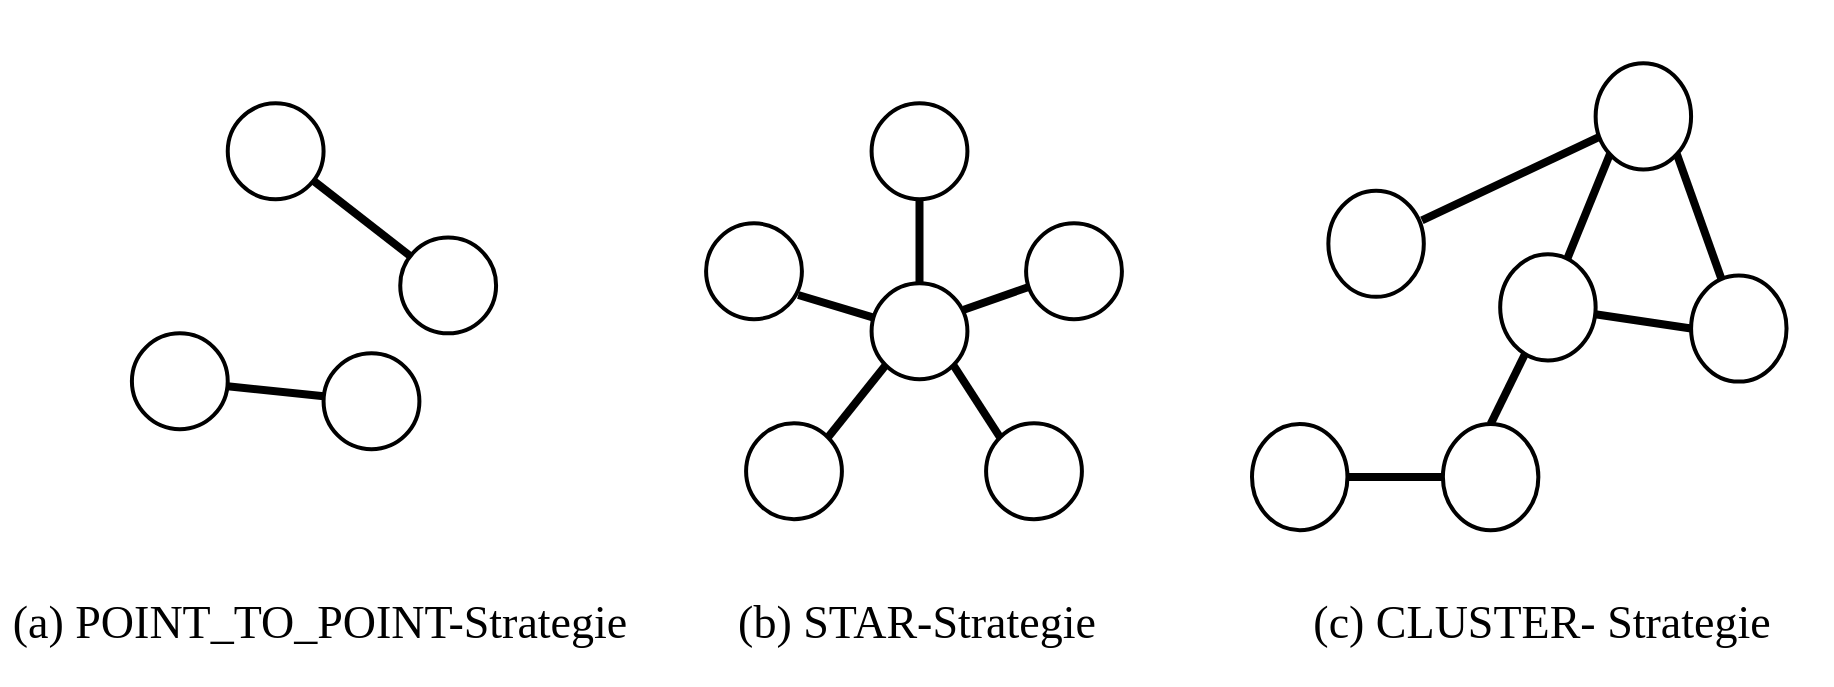 <mxfile version="13.0.3" type="device"><diagram id="8oiGcAOSxjCxpvHxyeL3" name="Page-1"><mxGraphModel dx="1865" dy="607" grid="1" gridSize="10" guides="1" tooltips="1" connect="1" arrows="0" fold="1" page="1" pageScale="1" pageWidth="827" pageHeight="1169" math="0" shadow="0"><root><mxCell id="0"/><mxCell id="1" parent="0"/><mxCell id="0NDT8ZAMR_0N1_zEedJw-1" value="" style="rounded=0;whiteSpace=wrap;html=1;strokeColor=none;strokeWidth=2;fillColor=#ffffff;fontColor=#000000;" vertex="1" parent="1"><mxGeometry x="-713" y="190" width="300" height="340" as="geometry"/></mxCell><mxCell id="0NDT8ZAMR_0N1_zEedJw-2" value="" style="ellipse;whiteSpace=wrap;html=1;strokeColor=#000000;fillColor=#FFFFFF;strokeWidth=2;fontColor=#000000;" vertex="1" parent="1"><mxGeometry x="-654.049" y="355.677" width="47.917" height="47.917" as="geometry"/></mxCell><mxCell id="0NDT8ZAMR_0N1_zEedJw-3" value="" style="ellipse;whiteSpace=wrap;html=1;strokeColor=#000000;strokeWidth=2;fontColor=#000000;" vertex="1" parent="1"><mxGeometry x="-519.877" y="307.763" width="47.917" height="47.917" as="geometry"/></mxCell><mxCell id="0NDT8ZAMR_0N1_zEedJw-4" value="" style="ellipse;whiteSpace=wrap;html=1;strokeColor=#000000;strokeWidth=2;fontColor=#000000;" vertex="1" parent="1"><mxGeometry x="-558.214" y="365.683" width="47.917" height="47.917" as="geometry"/></mxCell><mxCell id="0NDT8ZAMR_0N1_zEedJw-5" value="" style="ellipse;whiteSpace=wrap;html=1;strokeColor=#000000;strokeWidth=2;fontColor=#000000;" vertex="1" parent="1"><mxGeometry x="-606.129" y="240.68" width="47.917" height="47.917" as="geometry"/></mxCell><mxCell id="0NDT8ZAMR_0N1_zEedJw-6" value="" style="endArrow=none;html=1;strokeWidth=4;fillColor=#1ba1e2;strokeColor=#000000;fontColor=#000000;" edge="1" parent="1" source="0NDT8ZAMR_0N1_zEedJw-4" target="0NDT8ZAMR_0N1_zEedJw-2"><mxGeometry width="50" height="50" relative="1" as="geometry"><mxPoint x="-623.957" y="438.22" as="sourcePoint"/><mxPoint x="-602.38" y="425.68" as="targetPoint"/></mxGeometry></mxCell><mxCell id="0NDT8ZAMR_0N1_zEedJw-7" value="" style="endArrow=none;html=1;strokeWidth=4;fillColor=#1ba1e2;strokeColor=#000000;fontColor=#000000;" edge="1" parent="1" source="0NDT8ZAMR_0N1_zEedJw-3" target="0NDT8ZAMR_0N1_zEedJw-5"><mxGeometry width="50" height="50" relative="1" as="geometry"><mxPoint x="-504.3" y="406.63" as="sourcePoint"/><mxPoint x="-539.047" y="365.261" as="targetPoint"/></mxGeometry></mxCell><mxCell id="0NDT8ZAMR_0N1_zEedJw-22" value="" style="group;fontColor=#000000;strokeColor=none;fontSize=15;" vertex="1" connectable="0" parent="1"><mxGeometry x="-94" y="220.68" width="290" height="310" as="geometry"/></mxCell><mxCell id="0NDT8ZAMR_0N1_zEedJw-23" value="" style="rounded=0;whiteSpace=wrap;html=1;strokeColor=none;strokeWidth=2;fillColor=#FFFFFF;fontColor=#000000;" vertex="1" parent="0NDT8ZAMR_0N1_zEedJw-22"><mxGeometry x="-16" y="-31.67" width="300" height="341.67" as="geometry"/></mxCell><mxCell id="0NDT8ZAMR_0N1_zEedJw-24" value="" style="ellipse;whiteSpace=wrap;html=1;strokeColor=#000000;strokeWidth=2;fontColor=#000000;" vertex="1" parent="0NDT8ZAMR_0N1_zEedJw-22"><mxGeometry x="38.181" y="63.652" width="47.727" height="53.044" as="geometry"/></mxCell><mxCell id="0NDT8ZAMR_0N1_zEedJw-25" value="" style="ellipse;whiteSpace=wrap;html=1;strokeColor=#000000;fillColor=#FFFFFF;strokeWidth=2;fontColor=#000000;" vertex="1" parent="0NDT8ZAMR_0N1_zEedJw-22"><mxGeometry x="171.816" width="47.727" height="53.044" as="geometry"/></mxCell><mxCell id="0NDT8ZAMR_0N1_zEedJw-26" value="" style="ellipse;whiteSpace=wrap;html=1;strokeColor=#000000;strokeWidth=2;fontColor=#000000;" vertex="1" parent="0NDT8ZAMR_0N1_zEedJw-22"><mxGeometry x="124.09" y="95.479" width="47.727" height="53.044" as="geometry"/></mxCell><mxCell id="0NDT8ZAMR_0N1_zEedJw-27" value="" style="ellipse;whiteSpace=wrap;html=1;strokeColor=#000000;strokeWidth=2;fontColor=#000000;" vertex="1" parent="0NDT8ZAMR_0N1_zEedJw-22"><mxGeometry y="180.349" width="47.727" height="53.044" as="geometry"/></mxCell><mxCell id="0NDT8ZAMR_0N1_zEedJw-28" value="" style="ellipse;whiteSpace=wrap;html=1;strokeColor=#000000;strokeWidth=2;fontColor=#000000;" vertex="1" parent="0NDT8ZAMR_0N1_zEedJw-22"><mxGeometry x="219.543" y="106.087" width="47.727" height="53.044" as="geometry"/></mxCell><mxCell id="0NDT8ZAMR_0N1_zEedJw-29" value="" style="ellipse;whiteSpace=wrap;html=1;strokeColor=#000000;strokeWidth=2;fontColor=#000000;" vertex="1" parent="0NDT8ZAMR_0N1_zEedJw-22"><mxGeometry x="95.454" y="180.349" width="47.727" height="53.044" as="geometry"/></mxCell><mxCell id="0NDT8ZAMR_0N1_zEedJw-30" value="" style="endArrow=none;html=1;strokeWidth=4;fillColor=#1ba1e2;strokeColor=#000000;entryX=1;entryY=1;entryDx=0;entryDy=0;fontColor=#000000;" edge="1" parent="0NDT8ZAMR_0N1_zEedJw-22" source="0NDT8ZAMR_0N1_zEedJw-28" target="0NDT8ZAMR_0N1_zEedJw-25"><mxGeometry width="50" height="50" relative="1" as="geometry"><mxPoint x="49.06" y="197.459" as="sourcePoint"/><mxPoint x="84.512" y="152.569" as="targetPoint"/></mxGeometry></mxCell><mxCell id="0NDT8ZAMR_0N1_zEedJw-31" value="" style="endArrow=none;html=1;strokeWidth=4;fillColor=#1ba1e2;strokeColor=#000000;entryX=0.98;entryY=0.28;entryDx=0;entryDy=0;entryPerimeter=0;fontColor=#000000;" edge="1" parent="0NDT8ZAMR_0N1_zEedJw-22" source="0NDT8ZAMR_0N1_zEedJw-25" target="0NDT8ZAMR_0N1_zEedJw-24"><mxGeometry width="50" height="50" relative="1" as="geometry"><mxPoint x="263.695" y="148.517" as="sourcePoint"/><mxPoint x="229.086" y="102.722" as="targetPoint"/></mxGeometry></mxCell><mxCell id="0NDT8ZAMR_0N1_zEedJw-32" value="" style="endArrow=none;html=1;strokeWidth=4;fillColor=#1ba1e2;strokeColor=#000000;entryX=1;entryY=0.5;entryDx=0;entryDy=0;fontColor=#000000;" edge="1" parent="0NDT8ZAMR_0N1_zEedJw-22" source="0NDT8ZAMR_0N1_zEedJw-29" target="0NDT8ZAMR_0N1_zEedJw-27"><mxGeometry width="50" height="50" relative="1" as="geometry"><mxPoint x="143.181" y="137.912" as="sourcePoint"/><mxPoint x="54.437" y="179.574" as="targetPoint"/></mxGeometry></mxCell><mxCell id="0NDT8ZAMR_0N1_zEedJw-33" value="" style="endArrow=none;html=1;strokeWidth=4;fillColor=#1ba1e2;strokeColor=#000000;entryX=0.5;entryY=0;entryDx=0;entryDy=0;fontColor=#000000;" edge="1" parent="0NDT8ZAMR_0N1_zEedJw-22" source="0NDT8ZAMR_0N1_zEedJw-26" target="0NDT8ZAMR_0N1_zEedJw-29"><mxGeometry width="50" height="50" relative="1" as="geometry"><mxPoint x="192.788" y="58.06" as="sourcePoint"/><mxPoint x="104.044" y="99.722" as="targetPoint"/></mxGeometry></mxCell><mxCell id="0NDT8ZAMR_0N1_zEedJw-34" value="" style="endArrow=none;html=1;strokeWidth=4;fillColor=#1ba1e2;strokeColor=#000000;exitX=0;exitY=1;exitDx=0;exitDy=0;fontColor=#000000;" edge="1" parent="0NDT8ZAMR_0N1_zEedJw-22" source="0NDT8ZAMR_0N1_zEedJw-25" target="0NDT8ZAMR_0N1_zEedJw-26"><mxGeometry width="50" height="50" relative="1" as="geometry"><mxPoint x="184.351" y="68.446" as="sourcePoint"/><mxPoint x="162.271" y="154.336" as="targetPoint"/></mxGeometry></mxCell><mxCell id="0NDT8ZAMR_0N1_zEedJw-35" value="" style="endArrow=none;html=1;strokeWidth=4;fillColor=#1ba1e2;strokeColor=#000000;exitX=0;exitY=0.5;exitDx=0;exitDy=0;fontColor=#000000;" edge="1" parent="0NDT8ZAMR_0N1_zEedJw-22" source="0NDT8ZAMR_0N1_zEedJw-28" target="0NDT8ZAMR_0N1_zEedJw-26"><mxGeometry width="50" height="50" relative="1" as="geometry"><mxPoint x="240.993" y="169.124" as="sourcePoint"/><mxPoint x="219.543" y="244.616" as="targetPoint"/></mxGeometry></mxCell><mxCell id="0NDT8ZAMR_0N1_zEedJw-67" value="&lt;span style=&quot;font-family: &amp;quot;times new roman&amp;quot;; font-size: 23px; font-style: normal; font-weight: 400; letter-spacing: normal; text-indent: 0px; text-transform: none; word-spacing: 0px; float: none; display: inline;&quot;&gt;(c) CLUSTER- Strategie&lt;/span&gt;" style="text;whiteSpace=wrap;html=1;fontSize=23;fontFamily=Courier New;fontColor=#000000;align=center;" vertex="1" parent="0NDT8ZAMR_0N1_zEedJw-22"><mxGeometry y="259.32" width="290" height="40" as="geometry"/></mxCell><mxCell id="0NDT8ZAMR_0N1_zEedJw-51" value="" style="rounded=0;whiteSpace=wrap;html=1;strokeColor=none;strokeWidth=2;fillColor=#ffffff;fontColor=#000000;" vertex="1" parent="1"><mxGeometry x="-413" y="190" width="300" height="340" as="geometry"/></mxCell><mxCell id="0NDT8ZAMR_0N1_zEedJw-63" value="" style="group" vertex="1" connectable="0" parent="1"><mxGeometry x="-366.959" y="240.677" width="207.917" height="207.917" as="geometry"/></mxCell><mxCell id="0NDT8ZAMR_0N1_zEedJw-52" value="" style="ellipse;whiteSpace=wrap;html=1;strokeColor=#000000;fillColor=#FFFFFF;strokeWidth=2;fontColor=#000000;" vertex="1" parent="0NDT8ZAMR_0N1_zEedJw-63"><mxGeometry x="160" y="60" width="47.917" height="47.917" as="geometry"/></mxCell><mxCell id="0NDT8ZAMR_0N1_zEedJw-53" value="" style="ellipse;whiteSpace=wrap;html=1;strokeColor=#000000;fillColor=#FFFFFF;strokeWidth=2;fontColor=#000000;" vertex="1" parent="0NDT8ZAMR_0N1_zEedJw-63"><mxGeometry x="140" y="160" width="47.917" height="47.917" as="geometry"/></mxCell><mxCell id="0NDT8ZAMR_0N1_zEedJw-54" value="" style="ellipse;whiteSpace=wrap;html=1;strokeColor=#000000;fillColor=#FFFFFF;strokeWidth=2;fontColor=#000000;" vertex="1" parent="0NDT8ZAMR_0N1_zEedJw-63"><mxGeometry x="20" y="160" width="47.917" height="47.917" as="geometry"/></mxCell><mxCell id="0NDT8ZAMR_0N1_zEedJw-55" value="" style="ellipse;whiteSpace=wrap;html=1;strokeColor=#000000;fillColor=#FFFFFF;strokeWidth=2;fontColor=#000000;" vertex="1" parent="0NDT8ZAMR_0N1_zEedJw-63"><mxGeometry y="60" width="47.917" height="47.917" as="geometry"/></mxCell><mxCell id="0NDT8ZAMR_0N1_zEedJw-56" value="" style="ellipse;whiteSpace=wrap;html=1;strokeColor=#000000;fillColor=#FFFFFF;strokeWidth=2;fontColor=#000000;" vertex="1" parent="0NDT8ZAMR_0N1_zEedJw-63"><mxGeometry x="82.75" width="47.917" height="47.917" as="geometry"/></mxCell><mxCell id="0NDT8ZAMR_0N1_zEedJw-57" value="" style="ellipse;whiteSpace=wrap;html=1;strokeColor=#000000;fillColor=#FFFFFF;strokeWidth=2;fontColor=#000000;" vertex="1" parent="0NDT8ZAMR_0N1_zEedJw-63"><mxGeometry x="82.75" y="90" width="47.917" height="47.917" as="geometry"/></mxCell><mxCell id="0NDT8ZAMR_0N1_zEedJw-58" value="" style="endArrow=none;html=1;strokeWidth=4;fillColor=#1ba1e2;strokeColor=#000000;fontColor=#000000;entryX=0.962;entryY=0.275;entryDx=0;entryDy=0;entryPerimeter=0;" edge="1" parent="0NDT8ZAMR_0N1_zEedJw-63" source="0NDT8ZAMR_0N1_zEedJw-52" target="0NDT8ZAMR_0N1_zEedJw-57"><mxGeometry width="50" height="50" relative="1" as="geometry"><mxPoint x="324.899" y="-183.38" as="sourcePoint"/><mxPoint x="276.751" y="-188.687" as="targetPoint"/></mxGeometry></mxCell><mxCell id="0NDT8ZAMR_0N1_zEedJw-59" value="" style="endArrow=none;html=1;strokeWidth=4;fillColor=#1ba1e2;strokeColor=#000000;fontColor=#000000;entryX=0.5;entryY=0;entryDx=0;entryDy=0;" edge="1" parent="0NDT8ZAMR_0N1_zEedJw-63" source="0NDT8ZAMR_0N1_zEedJw-56" target="0NDT8ZAMR_0N1_zEedJw-57"><mxGeometry width="50" height="50" relative="1" as="geometry"><mxPoint x="201.301" y="131.747" as="sourcePoint"/><mxPoint x="168.847" y="143.177" as="targetPoint"/></mxGeometry></mxCell><mxCell id="0NDT8ZAMR_0N1_zEedJw-60" value="" style="endArrow=none;html=1;strokeWidth=4;fillColor=#1ba1e2;strokeColor=#000000;fontColor=#000000;entryX=0.962;entryY=0.748;entryDx=0;entryDy=0;entryPerimeter=0;" edge="1" parent="0NDT8ZAMR_0N1_zEedJw-63" source="0NDT8ZAMR_0N1_zEedJw-57" target="0NDT8ZAMR_0N1_zEedJw-55"><mxGeometry width="50" height="50" relative="1" as="geometry"><mxPoint x="92.451" y="78.247" as="sourcePoint"/><mxPoint x="59.997" y="89.677" as="targetPoint"/></mxGeometry></mxCell><mxCell id="0NDT8ZAMR_0N1_zEedJw-61" value="" style="endArrow=none;html=1;strokeWidth=4;fillColor=#1ba1e2;strokeColor=#000000;fontColor=#000000;entryX=1;entryY=0;entryDx=0;entryDy=0;exitX=0;exitY=1;exitDx=0;exitDy=0;" edge="1" parent="0NDT8ZAMR_0N1_zEedJw-63" source="0NDT8ZAMR_0N1_zEedJw-57" target="0NDT8ZAMR_0N1_zEedJw-54"><mxGeometry width="50" height="50" relative="1" as="geometry"><mxPoint x="100.371" y="148.567" as="sourcePoint"/><mxPoint x="67.917" y="159.997" as="targetPoint"/></mxGeometry></mxCell><mxCell id="0NDT8ZAMR_0N1_zEedJw-62" value="" style="endArrow=none;html=1;strokeWidth=4;fillColor=#1ba1e2;strokeColor=#000000;fontColor=#000000;entryX=1;entryY=1;entryDx=0;entryDy=0;" edge="1" parent="0NDT8ZAMR_0N1_zEedJw-63" target="0NDT8ZAMR_0N1_zEedJw-57"><mxGeometry width="50" height="50" relative="1" as="geometry"><mxPoint x="146.999" y="167.003" as="sourcePoint"/><mxPoint x="198.847" y="173.177" as="targetPoint"/></mxGeometry></mxCell><mxCell id="0NDT8ZAMR_0N1_zEedJw-65" value="&lt;font face=&quot;Times New Roman&quot; style=&quot;font-size: 23px;&quot;&gt;(b) STAR-Strategie&lt;/font&gt;" style="text;whiteSpace=wrap;html=1;fontSize=23;fontFamily=Courier New;fontColor=#000000;align=center;" vertex="1" parent="1"><mxGeometry x="-413" y="480" width="303" height="40" as="geometry"/></mxCell><mxCell id="0NDT8ZAMR_0N1_zEedJw-66" value="&lt;font face=&quot;Times New Roman&quot; style=&quot;font-size: 23px;&quot;&gt;(a) POINT_TO_POINT-Strategie&lt;/font&gt;" style="text;whiteSpace=wrap;html=1;fontSize=23;fontFamily=Courier New;fontColor=#000000;align=center;" vertex="1" parent="1"><mxGeometry x="-720" y="480" width="320" height="40" as="geometry"/></mxCell></root></mxGraphModel></diagram></mxfile>